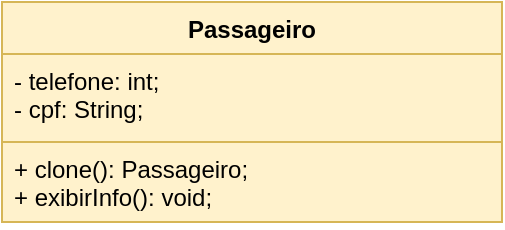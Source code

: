 <mxfile version="24.8.3">
  <diagram id="C5RBs43oDa-KdzZeNtuy" name="Page-1">
    <mxGraphModel dx="1434" dy="780" grid="1" gridSize="10" guides="1" tooltips="1" connect="1" arrows="1" fold="1" page="1" pageScale="1" pageWidth="827" pageHeight="1169" math="0" shadow="0">
      <root>
        <mxCell id="WIyWlLk6GJQsqaUBKTNV-0" />
        <mxCell id="WIyWlLk6GJQsqaUBKTNV-1" parent="WIyWlLk6GJQsqaUBKTNV-0" />
        <mxCell id="UeuIvZKMgW835NmC7W0M-0" value="Passageiro" style="swimlane;fontStyle=1;align=center;verticalAlign=top;childLayout=stackLayout;horizontal=1;startSize=26;horizontalStack=0;resizeParent=1;resizeParentMax=0;resizeLast=0;collapsible=1;marginBottom=0;whiteSpace=wrap;html=1;fillColor=#fff2cc;strokeColor=#d6b656;" parent="WIyWlLk6GJQsqaUBKTNV-1" vertex="1">
          <mxGeometry x="289" y="190" width="250" height="110" as="geometry" />
        </mxCell>
        <mxCell id="UeuIvZKMgW835NmC7W0M-1" value="&lt;span style=&quot;background-color: initial;&quot;&gt;- telefone: int;&lt;/span&gt;&lt;div&gt;&lt;div&gt;- cpf: String;&lt;/div&gt;&lt;/div&gt;" style="text;strokeColor=#d6b656;fillColor=#fff2cc;align=left;verticalAlign=top;spacingLeft=4;spacingRight=4;overflow=hidden;rotatable=0;points=[[0,0.5],[1,0.5]];portConstraint=eastwest;whiteSpace=wrap;html=1;" parent="UeuIvZKMgW835NmC7W0M-0" vertex="1">
          <mxGeometry y="26" width="250" height="44" as="geometry" />
        </mxCell>
        <mxCell id="UeuIvZKMgW835NmC7W0M-3" value="+ clone(): Passageiro;&lt;div&gt;+ exibirInfo(): void;&lt;/div&gt;" style="text;strokeColor=#d6b656;fillColor=#fff2cc;align=left;verticalAlign=top;spacingLeft=4;spacingRight=4;overflow=hidden;rotatable=0;points=[[0,0.5],[1,0.5]];portConstraint=eastwest;whiteSpace=wrap;html=1;" parent="UeuIvZKMgW835NmC7W0M-0" vertex="1">
          <mxGeometry y="70" width="250" height="40" as="geometry" />
        </mxCell>
      </root>
    </mxGraphModel>
  </diagram>
</mxfile>
